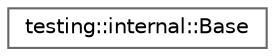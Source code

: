digraph "Graphical Class Hierarchy"
{
 // LATEX_PDF_SIZE
  bgcolor="transparent";
  edge [fontname=Helvetica,fontsize=10,labelfontname=Helvetica,labelfontsize=10];
  node [fontname=Helvetica,fontsize=10,shape=box,height=0.2,width=0.4];
  rankdir="LR";
  Node0 [id="Node000000",label="testing::internal::Base",height=0.2,width=0.4,color="grey40", fillcolor="white", style="filled",URL="$classtesting_1_1internal_1_1Base.html",tooltip=" "];
}
